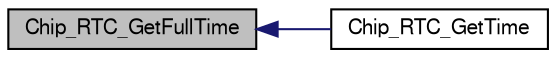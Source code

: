 digraph "Chip_RTC_GetFullTime"
{
  edge [fontname="FreeSans",fontsize="10",labelfontname="FreeSans",labelfontsize="10"];
  node [fontname="FreeSans",fontsize="10",shape=record];
  rankdir="LR";
  Node1 [label="Chip_RTC_GetFullTime",height=0.2,width=0.4,color="black", fillcolor="grey75", style="filled", fontcolor="black"];
  Node1 -> Node2 [dir="back",color="midnightblue",fontsize="10",style="solid"];
  Node2 [label="Chip_RTC_GetTime",height=0.2,width=0.4,color="black", fillcolor="white", style="filled",URL="$group__RTC__17XX__40XX.html#ga661c73c8fce7243b30a207ad7cbee59b",tooltip="Get current time value for a type time type. "];
}

